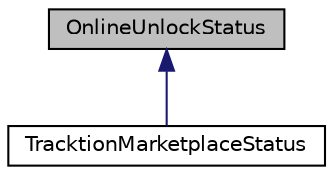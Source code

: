 digraph "OnlineUnlockStatus"
{
  bgcolor="transparent";
  edge [fontname="Helvetica",fontsize="10",labelfontname="Helvetica",labelfontsize="10"];
  node [fontname="Helvetica",fontsize="10",shape=record];
  Node0 [label="OnlineUnlockStatus",height=0.2,width=0.4,color="black", fillcolor="grey75", style="filled", fontcolor="black"];
  Node0 -> Node1 [dir="back",color="midnightblue",fontsize="10",style="solid",fontname="Helvetica"];
  Node1 [label="TracktionMarketplaceStatus",height=0.2,width=0.4,color="black",URL="$classTracktionMarketplaceStatus.html",tooltip="An implementation of the OnlineUnlockStatus class which talks to the Tracktion Marketplace server..."];
}
